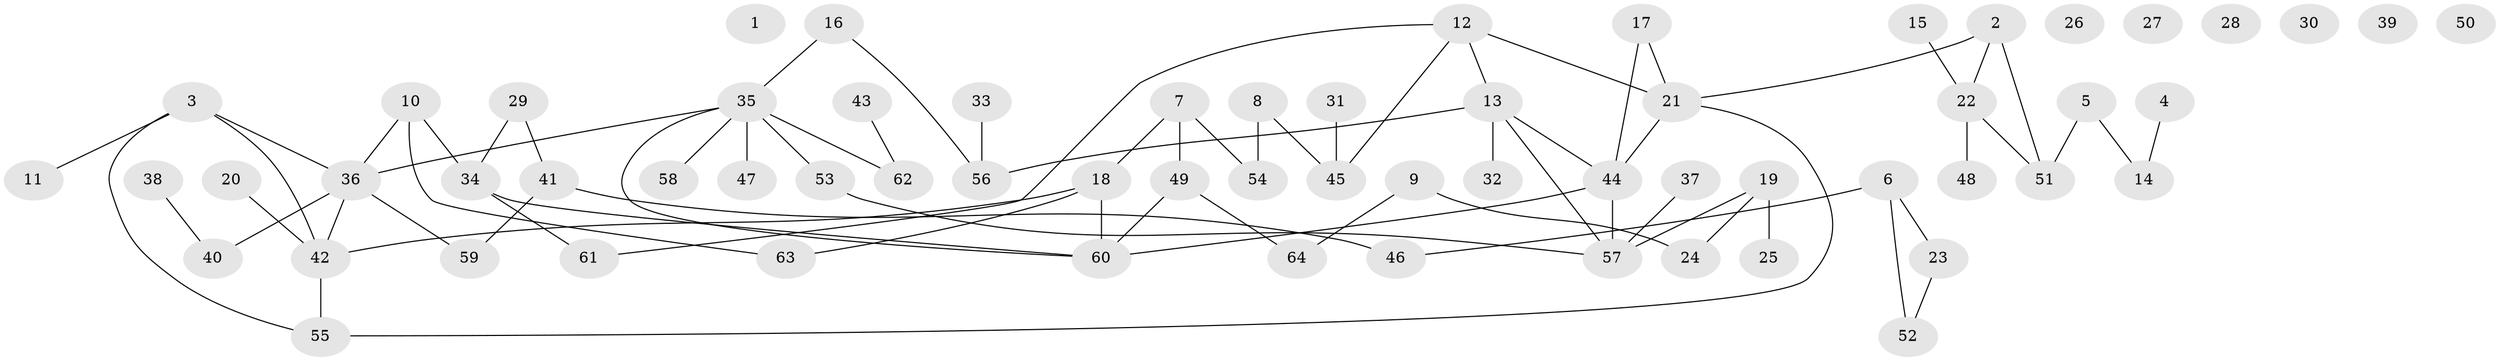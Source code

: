 // coarse degree distribution, {0: 0.21875, 2: 0.125, 1: 0.3125, 4: 0.09375, 3: 0.15625, 5: 0.03125, 6: 0.0625}
// Generated by graph-tools (version 1.1) at 2025/42/03/04/25 21:42:41]
// undirected, 64 vertices, 74 edges
graph export_dot {
graph [start="1"]
  node [color=gray90,style=filled];
  1;
  2;
  3;
  4;
  5;
  6;
  7;
  8;
  9;
  10;
  11;
  12;
  13;
  14;
  15;
  16;
  17;
  18;
  19;
  20;
  21;
  22;
  23;
  24;
  25;
  26;
  27;
  28;
  29;
  30;
  31;
  32;
  33;
  34;
  35;
  36;
  37;
  38;
  39;
  40;
  41;
  42;
  43;
  44;
  45;
  46;
  47;
  48;
  49;
  50;
  51;
  52;
  53;
  54;
  55;
  56;
  57;
  58;
  59;
  60;
  61;
  62;
  63;
  64;
  2 -- 21;
  2 -- 22;
  2 -- 51;
  3 -- 11;
  3 -- 36;
  3 -- 42;
  3 -- 55;
  4 -- 14;
  5 -- 14;
  5 -- 51;
  6 -- 23;
  6 -- 46;
  6 -- 52;
  7 -- 18;
  7 -- 49;
  7 -- 54;
  8 -- 45;
  8 -- 54;
  9 -- 24;
  9 -- 64;
  10 -- 34;
  10 -- 36;
  10 -- 63;
  12 -- 13;
  12 -- 21;
  12 -- 45;
  12 -- 61;
  13 -- 32;
  13 -- 44;
  13 -- 56;
  13 -- 57;
  15 -- 22;
  16 -- 35;
  16 -- 56;
  17 -- 21;
  17 -- 44;
  18 -- 42;
  18 -- 60;
  18 -- 63;
  19 -- 24;
  19 -- 25;
  19 -- 57;
  20 -- 42;
  21 -- 44;
  21 -- 55;
  22 -- 48;
  22 -- 51;
  23 -- 52;
  29 -- 34;
  29 -- 41;
  31 -- 45;
  33 -- 56;
  34 -- 60;
  34 -- 61;
  35 -- 36;
  35 -- 47;
  35 -- 53;
  35 -- 58;
  35 -- 60;
  35 -- 62;
  36 -- 40;
  36 -- 42;
  36 -- 59;
  37 -- 57;
  38 -- 40;
  41 -- 46;
  41 -- 59;
  42 -- 55;
  43 -- 62;
  44 -- 57;
  44 -- 60;
  49 -- 60;
  49 -- 64;
  53 -- 57;
}
